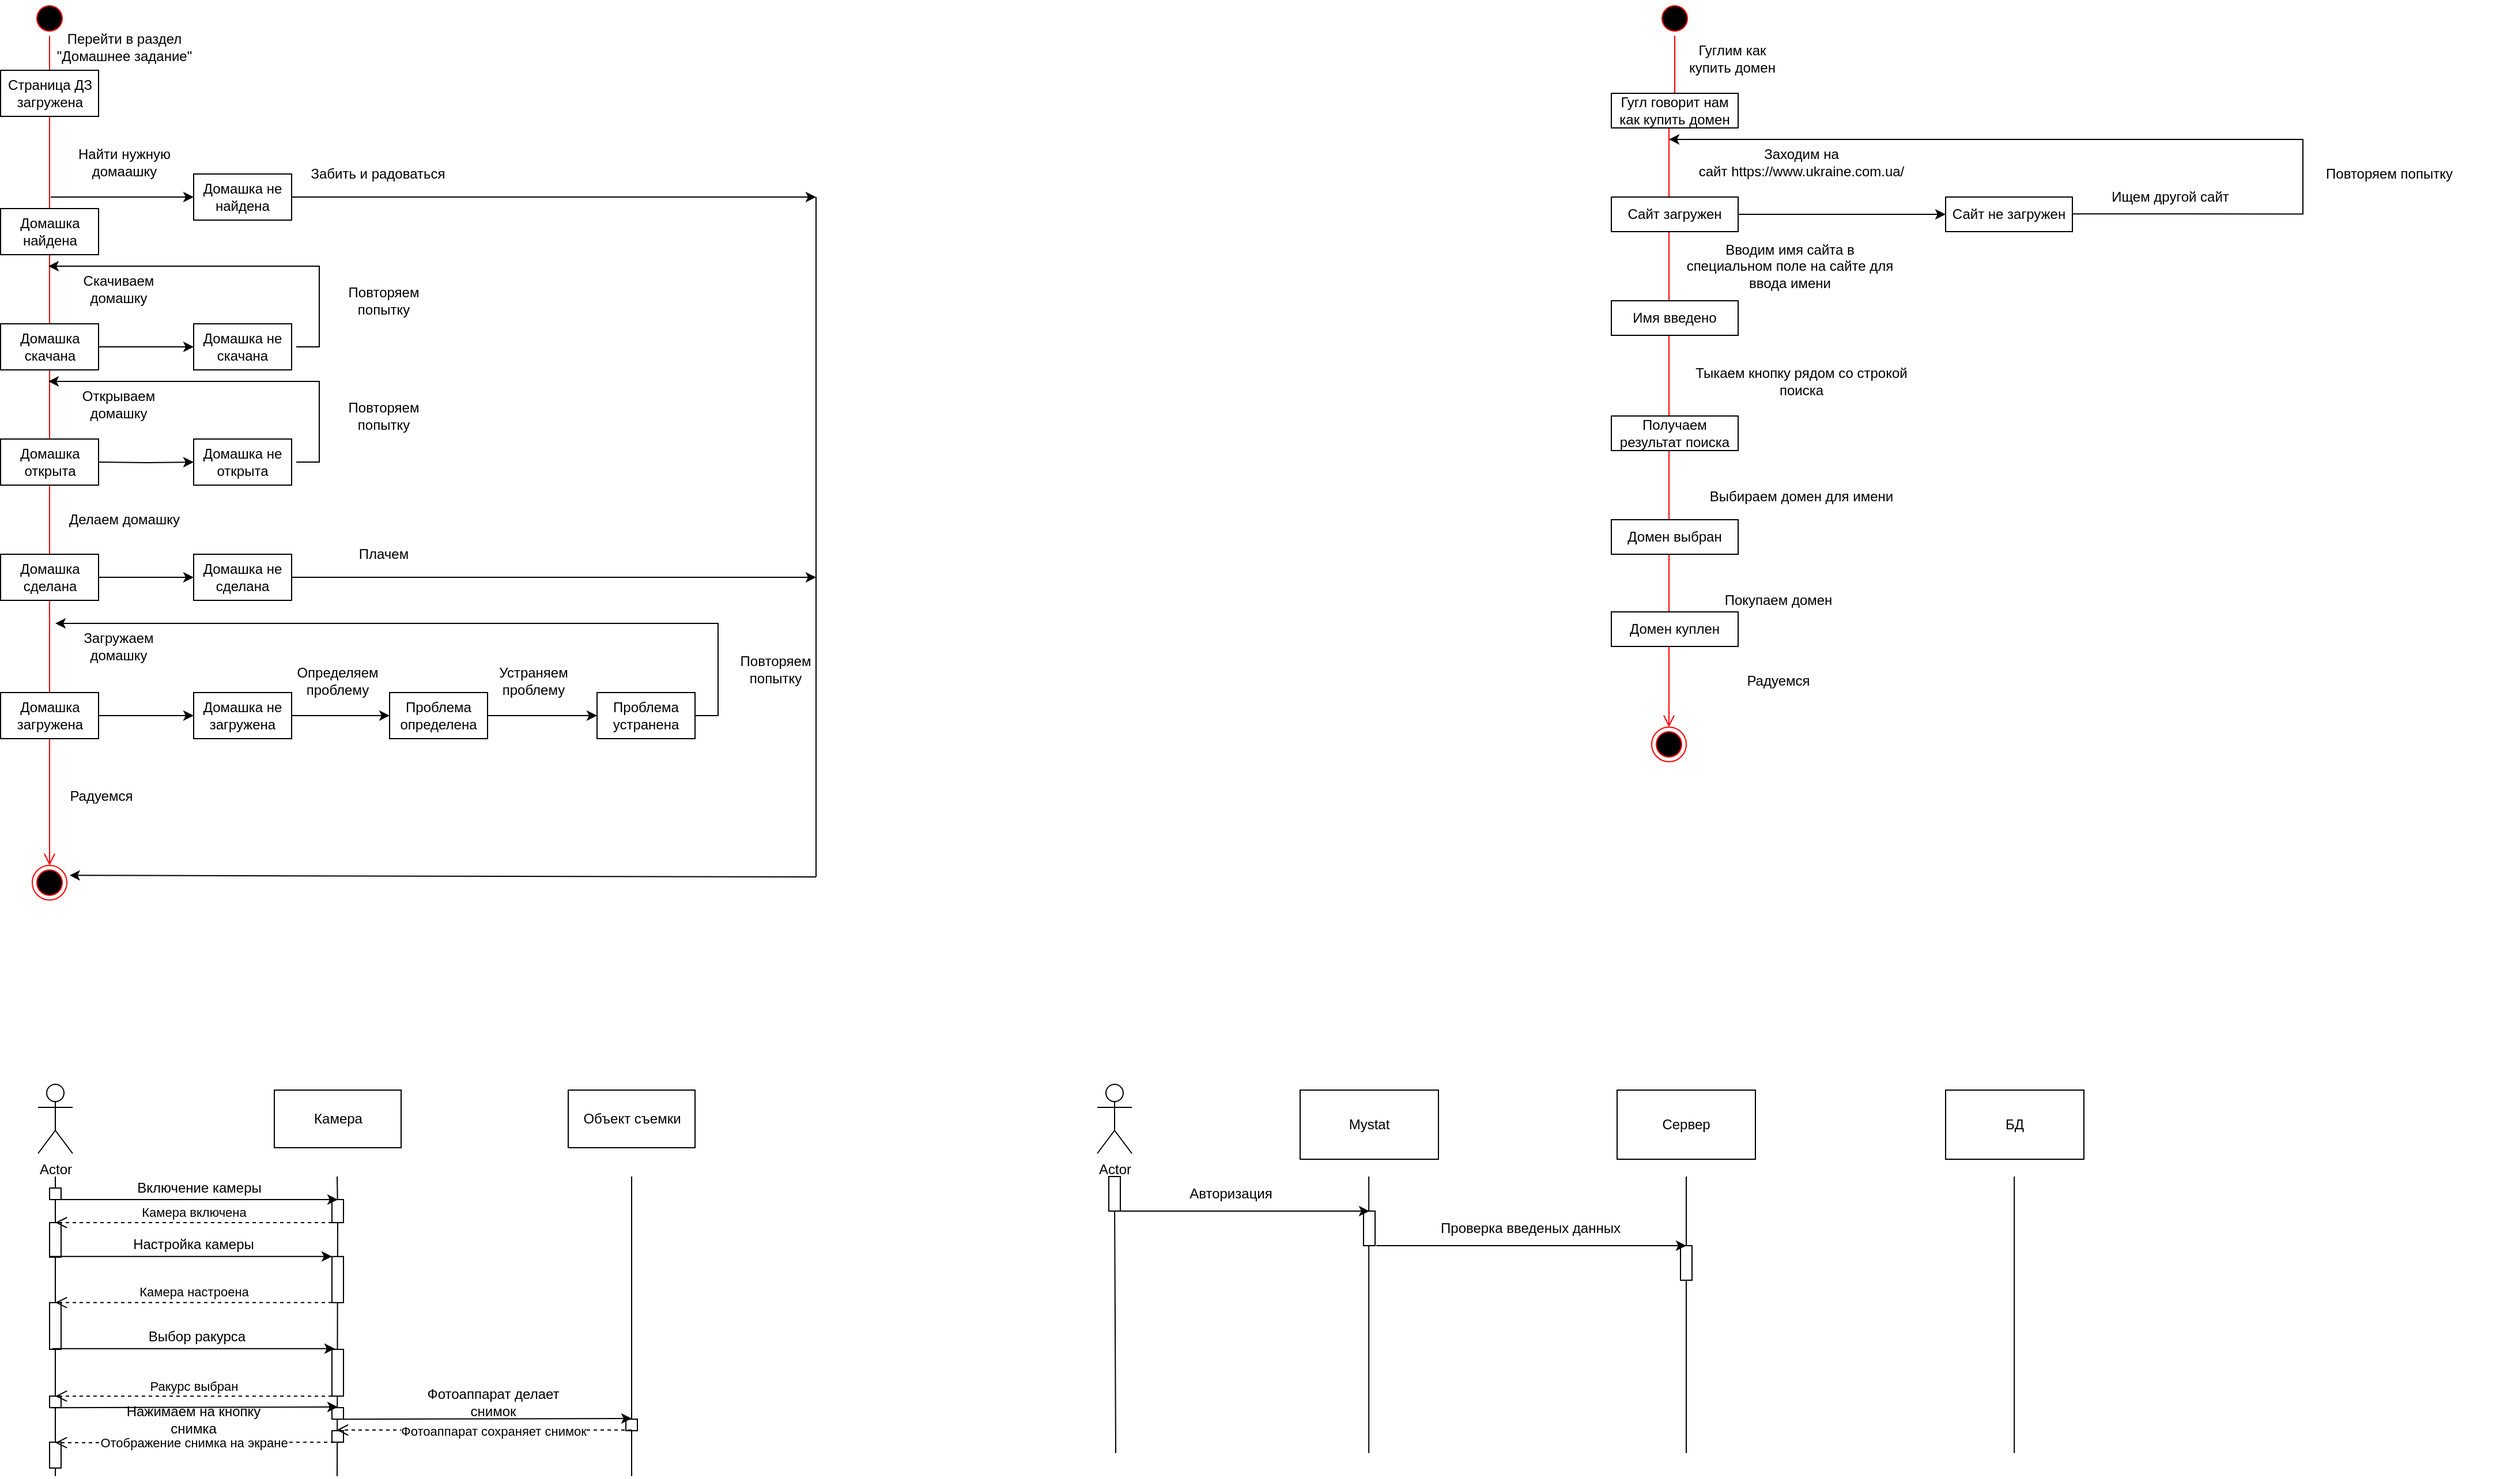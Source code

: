 <mxfile version="15.0.6" type="github">
  <diagram id="RWWzlrLUqUZTd2N9Jcue" name="Page-1">
    <mxGraphModel dx="716" dy="372" grid="1" gridSize="10" guides="1" tooltips="1" connect="1" arrows="1" fold="1" page="1" pageScale="1" pageWidth="192000" pageHeight="108000" math="0" shadow="0">
      <root>
        <mxCell id="0" />
        <mxCell id="1" parent="0" />
        <mxCell id="69hNL4aNgv2TUrD7TsJn-2" value="" style="ellipse;html=1;shape=startState;fillColor=#000000;strokeColor=#ff0000;" vertex="1" parent="1">
          <mxGeometry x="540" y="20" width="30" height="30" as="geometry" />
        </mxCell>
        <mxCell id="69hNL4aNgv2TUrD7TsJn-3" value="" style="edgeStyle=orthogonalEdgeStyle;html=1;verticalAlign=bottom;endArrow=open;endSize=8;strokeColor=#ff0000;" edge="1" source="69hNL4aNgv2TUrD7TsJn-2" parent="1">
          <mxGeometry relative="1" as="geometry">
            <mxPoint x="555" y="310" as="targetPoint" />
          </mxGeometry>
        </mxCell>
        <mxCell id="69hNL4aNgv2TUrD7TsJn-4" value="Скачиваем домашку" style="text;html=1;strokeColor=none;fillColor=none;align=center;verticalAlign=middle;whiteSpace=wrap;rounded=0;" vertex="1" parent="1">
          <mxGeometry x="560" y="260" width="110" height="20" as="geometry" />
        </mxCell>
        <mxCell id="69hNL4aNgv2TUrD7TsJn-32" style="edgeStyle=orthogonalEdgeStyle;rounded=0;orthogonalLoop=1;jettySize=auto;html=1;exitX=1;exitY=0.5;exitDx=0;exitDy=0;" edge="1" parent="1" source="69hNL4aNgv2TUrD7TsJn-5" target="69hNL4aNgv2TUrD7TsJn-31">
          <mxGeometry relative="1" as="geometry" />
        </mxCell>
        <mxCell id="69hNL4aNgv2TUrD7TsJn-8" value="Перейти в раздел &quot;Домашнее задание&quot;" style="text;html=1;strokeColor=none;fillColor=none;align=center;verticalAlign=middle;whiteSpace=wrap;rounded=0;" vertex="1" parent="1">
          <mxGeometry x="560" y="50" width="120" height="20" as="geometry" />
        </mxCell>
        <mxCell id="69hNL4aNgv2TUrD7TsJn-10" value="Найти нужную домаашку" style="text;html=1;strokeColor=none;fillColor=none;align=center;verticalAlign=middle;whiteSpace=wrap;rounded=0;" vertex="1" parent="1">
          <mxGeometry x="560" y="150" width="120" height="20" as="geometry" />
        </mxCell>
        <mxCell id="69hNL4aNgv2TUrD7TsJn-11" value="" style="edgeStyle=orthogonalEdgeStyle;html=1;verticalAlign=bottom;endArrow=open;endSize=8;strokeColor=#ff0000;entryX=0.5;entryY=0;entryDx=0;entryDy=0;" edge="1" parent="1" source="69hNL4aNgv2TUrD7TsJn-2" target="69hNL4aNgv2TUrD7TsJn-64">
          <mxGeometry relative="1" as="geometry">
            <mxPoint x="555" y="760" as="targetPoint" />
            <mxPoint x="555" y="50" as="sourcePoint" />
            <Array as="points" />
          </mxGeometry>
        </mxCell>
        <mxCell id="69hNL4aNgv2TUrD7TsJn-14" value="" style="endArrow=classic;html=1;" edge="1" parent="1">
          <mxGeometry width="50" height="50" relative="1" as="geometry">
            <mxPoint x="556" y="190" as="sourcePoint" />
            <mxPoint x="680" y="190" as="targetPoint" />
          </mxGeometry>
        </mxCell>
        <mxCell id="69hNL4aNgv2TUrD7TsJn-17" value="Домашка найдена" style="rounded=0;whiteSpace=wrap;html=1;" vertex="1" parent="1">
          <mxGeometry x="512.5" y="200" width="85" height="40" as="geometry" />
        </mxCell>
        <mxCell id="69hNL4aNgv2TUrD7TsJn-21" style="edgeStyle=orthogonalEdgeStyle;rounded=0;orthogonalLoop=1;jettySize=auto;html=1;exitX=1;exitY=0.5;exitDx=0;exitDy=0;" edge="1" parent="1" source="69hNL4aNgv2TUrD7TsJn-18">
          <mxGeometry relative="1" as="geometry">
            <mxPoint x="1220" y="190" as="targetPoint" />
          </mxGeometry>
        </mxCell>
        <mxCell id="69hNL4aNgv2TUrD7TsJn-18" value="Домашка не найдена" style="rounded=0;whiteSpace=wrap;html=1;" vertex="1" parent="1">
          <mxGeometry x="680" y="170" width="85" height="40" as="geometry" />
        </mxCell>
        <mxCell id="69hNL4aNgv2TUrD7TsJn-22" value="Забить и радоваться" style="text;html=1;strokeColor=none;fillColor=none;align=center;verticalAlign=middle;whiteSpace=wrap;rounded=0;" vertex="1" parent="1">
          <mxGeometry x="780" y="160" width="120" height="20" as="geometry" />
        </mxCell>
        <mxCell id="69hNL4aNgv2TUrD7TsJn-27" value="Открываем домашку" style="text;html=1;strokeColor=none;fillColor=none;align=center;verticalAlign=middle;whiteSpace=wrap;rounded=0;" vertex="1" parent="1">
          <mxGeometry x="560" y="360" width="110" height="20" as="geometry" />
        </mxCell>
        <mxCell id="69hNL4aNgv2TUrD7TsJn-28" value="Домашка открыта" style="rounded=0;whiteSpace=wrap;html=1;" vertex="1" parent="1">
          <mxGeometry x="512.5" y="400" width="85" height="40" as="geometry" />
        </mxCell>
        <mxCell id="69hNL4aNgv2TUrD7TsJn-29" value="Делаем домашку" style="text;html=1;strokeColor=none;fillColor=none;align=center;verticalAlign=middle;whiteSpace=wrap;rounded=0;" vertex="1" parent="1">
          <mxGeometry x="565" y="460" width="110" height="20" as="geometry" />
        </mxCell>
        <mxCell id="69hNL4aNgv2TUrD7TsJn-42" style="edgeStyle=orthogonalEdgeStyle;rounded=0;orthogonalLoop=1;jettySize=auto;html=1;exitX=1;exitY=0.5;exitDx=0;exitDy=0;" edge="1" parent="1" source="69hNL4aNgv2TUrD7TsJn-30" target="69hNL4aNgv2TUrD7TsJn-41">
          <mxGeometry relative="1" as="geometry" />
        </mxCell>
        <mxCell id="69hNL4aNgv2TUrD7TsJn-30" value="Домашка сделана" style="rounded=0;whiteSpace=wrap;html=1;" vertex="1" parent="1">
          <mxGeometry x="512.5" y="500" width="85" height="40" as="geometry" />
        </mxCell>
        <mxCell id="69hNL4aNgv2TUrD7TsJn-34" style="edgeStyle=orthogonalEdgeStyle;rounded=0;orthogonalLoop=1;jettySize=auto;html=1;" edge="1" parent="1">
          <mxGeometry relative="1" as="geometry">
            <mxPoint x="769" y="320" as="sourcePoint" />
            <mxPoint x="554" y="250" as="targetPoint" />
            <Array as="points">
              <mxPoint x="789" y="320" />
              <mxPoint x="789" y="250" />
            </Array>
          </mxGeometry>
        </mxCell>
        <mxCell id="69hNL4aNgv2TUrD7TsJn-31" value="Домашка не скачана" style="rounded=0;whiteSpace=wrap;html=1;" vertex="1" parent="1">
          <mxGeometry x="680" y="300" width="85" height="40" as="geometry" />
        </mxCell>
        <mxCell id="69hNL4aNgv2TUrD7TsJn-36" value="Повторяем попытку" style="text;html=1;strokeColor=none;fillColor=none;align=center;verticalAlign=middle;whiteSpace=wrap;rounded=0;" vertex="1" parent="1">
          <mxGeometry x="790" y="270" width="110" height="20" as="geometry" />
        </mxCell>
        <mxCell id="69hNL4aNgv2TUrD7TsJn-5" value="Домашка скачана" style="rounded=0;whiteSpace=wrap;html=1;" vertex="1" parent="1">
          <mxGeometry x="512.5" y="300" width="85" height="40" as="geometry" />
        </mxCell>
        <mxCell id="69hNL4aNgv2TUrD7TsJn-9" value="Страница ДЗ загружена" style="rounded=0;whiteSpace=wrap;html=1;" vertex="1" parent="1">
          <mxGeometry x="512.5" y="80" width="85" height="40" as="geometry" />
        </mxCell>
        <mxCell id="69hNL4aNgv2TUrD7TsJn-37" style="edgeStyle=orthogonalEdgeStyle;rounded=0;orthogonalLoop=1;jettySize=auto;html=1;exitX=1;exitY=0.5;exitDx=0;exitDy=0;" edge="1" parent="1" target="69hNL4aNgv2TUrD7TsJn-39">
          <mxGeometry relative="1" as="geometry">
            <mxPoint x="597.5" y="420" as="sourcePoint" />
          </mxGeometry>
        </mxCell>
        <mxCell id="69hNL4aNgv2TUrD7TsJn-38" style="edgeStyle=orthogonalEdgeStyle;rounded=0;orthogonalLoop=1;jettySize=auto;html=1;" edge="1" parent="1">
          <mxGeometry relative="1" as="geometry">
            <mxPoint x="769" y="420" as="sourcePoint" />
            <mxPoint x="554" y="350" as="targetPoint" />
            <Array as="points">
              <mxPoint x="789" y="420" />
              <mxPoint x="789" y="350" />
            </Array>
          </mxGeometry>
        </mxCell>
        <mxCell id="69hNL4aNgv2TUrD7TsJn-39" value="Домашка не открыта" style="rounded=0;whiteSpace=wrap;html=1;" vertex="1" parent="1">
          <mxGeometry x="680" y="400" width="85" height="40" as="geometry" />
        </mxCell>
        <mxCell id="69hNL4aNgv2TUrD7TsJn-40" value="Повторяем попытку" style="text;html=1;strokeColor=none;fillColor=none;align=center;verticalAlign=middle;whiteSpace=wrap;rounded=0;" vertex="1" parent="1">
          <mxGeometry x="790" y="370" width="110" height="20" as="geometry" />
        </mxCell>
        <mxCell id="69hNL4aNgv2TUrD7TsJn-44" style="edgeStyle=orthogonalEdgeStyle;rounded=0;orthogonalLoop=1;jettySize=auto;html=1;exitX=1;exitY=0.5;exitDx=0;exitDy=0;" edge="1" parent="1" source="69hNL4aNgv2TUrD7TsJn-41">
          <mxGeometry relative="1" as="geometry">
            <mxPoint x="1220" y="520" as="targetPoint" />
          </mxGeometry>
        </mxCell>
        <mxCell id="69hNL4aNgv2TUrD7TsJn-41" value="Домашка не сделана" style="rounded=0;whiteSpace=wrap;html=1;" vertex="1" parent="1">
          <mxGeometry x="680" y="500" width="85" height="40" as="geometry" />
        </mxCell>
        <mxCell id="69hNL4aNgv2TUrD7TsJn-45" value="Плачем" style="text;html=1;strokeColor=none;fillColor=none;align=center;verticalAlign=middle;whiteSpace=wrap;rounded=0;" vertex="1" parent="1">
          <mxGeometry x="790" y="490" width="110" height="20" as="geometry" />
        </mxCell>
        <mxCell id="69hNL4aNgv2TUrD7TsJn-46" value="Загружаем домашку" style="text;html=1;strokeColor=none;fillColor=none;align=center;verticalAlign=middle;whiteSpace=wrap;rounded=0;" vertex="1" parent="1">
          <mxGeometry x="560" y="570" width="110" height="20" as="geometry" />
        </mxCell>
        <mxCell id="69hNL4aNgv2TUrD7TsJn-50" style="edgeStyle=orthogonalEdgeStyle;rounded=0;orthogonalLoop=1;jettySize=auto;html=1;exitX=1;exitY=0.5;exitDx=0;exitDy=0;" edge="1" parent="1" source="69hNL4aNgv2TUrD7TsJn-48" target="69hNL4aNgv2TUrD7TsJn-49">
          <mxGeometry relative="1" as="geometry" />
        </mxCell>
        <mxCell id="69hNL4aNgv2TUrD7TsJn-48" value="Домашка загружена" style="rounded=0;whiteSpace=wrap;html=1;" vertex="1" parent="1">
          <mxGeometry x="512.5" y="620" width="85" height="40" as="geometry" />
        </mxCell>
        <mxCell id="69hNL4aNgv2TUrD7TsJn-52" style="edgeStyle=orthogonalEdgeStyle;rounded=0;orthogonalLoop=1;jettySize=auto;html=1;exitX=1;exitY=0.5;exitDx=0;exitDy=0;" edge="1" parent="1" source="69hNL4aNgv2TUrD7TsJn-49" target="69hNL4aNgv2TUrD7TsJn-51">
          <mxGeometry relative="1" as="geometry" />
        </mxCell>
        <mxCell id="69hNL4aNgv2TUrD7TsJn-49" value="Домашка не загружена" style="rounded=0;whiteSpace=wrap;html=1;" vertex="1" parent="1">
          <mxGeometry x="680" y="620" width="85" height="40" as="geometry" />
        </mxCell>
        <mxCell id="69hNL4aNgv2TUrD7TsJn-55" style="edgeStyle=orthogonalEdgeStyle;rounded=0;orthogonalLoop=1;jettySize=auto;html=1;exitX=1;exitY=0.5;exitDx=0;exitDy=0;" edge="1" parent="1" source="69hNL4aNgv2TUrD7TsJn-51" target="69hNL4aNgv2TUrD7TsJn-54">
          <mxGeometry relative="1" as="geometry" />
        </mxCell>
        <mxCell id="69hNL4aNgv2TUrD7TsJn-51" value="Проблема определена" style="rounded=0;whiteSpace=wrap;html=1;" vertex="1" parent="1">
          <mxGeometry x="850" y="620" width="85" height="40" as="geometry" />
        </mxCell>
        <mxCell id="69hNL4aNgv2TUrD7TsJn-53" value="Определяем проблему" style="text;html=1;strokeColor=none;fillColor=none;align=center;verticalAlign=middle;whiteSpace=wrap;rounded=0;" vertex="1" parent="1">
          <mxGeometry x="750" y="600" width="110" height="20" as="geometry" />
        </mxCell>
        <mxCell id="69hNL4aNgv2TUrD7TsJn-58" style="edgeStyle=orthogonalEdgeStyle;rounded=0;orthogonalLoop=1;jettySize=auto;html=1;exitX=1;exitY=0.5;exitDx=0;exitDy=0;" edge="1" parent="1" source="69hNL4aNgv2TUrD7TsJn-54">
          <mxGeometry relative="1" as="geometry">
            <mxPoint x="560" y="560" as="targetPoint" />
            <Array as="points">
              <mxPoint x="1135" y="640" />
              <mxPoint x="1135" y="560" />
            </Array>
          </mxGeometry>
        </mxCell>
        <mxCell id="69hNL4aNgv2TUrD7TsJn-54" value="Проблема устранена" style="rounded=0;whiteSpace=wrap;html=1;" vertex="1" parent="1">
          <mxGeometry x="1030" y="620" width="85" height="40" as="geometry" />
        </mxCell>
        <mxCell id="69hNL4aNgv2TUrD7TsJn-56" value="Устраняем проблему" style="text;html=1;strokeColor=none;fillColor=none;align=center;verticalAlign=middle;whiteSpace=wrap;rounded=0;" vertex="1" parent="1">
          <mxGeometry x="920" y="600" width="110" height="20" as="geometry" />
        </mxCell>
        <mxCell id="69hNL4aNgv2TUrD7TsJn-60" value="Повторяем попытку" style="text;html=1;strokeColor=none;fillColor=none;align=center;verticalAlign=middle;whiteSpace=wrap;rounded=0;" vertex="1" parent="1">
          <mxGeometry x="1130" y="590" width="110" height="20" as="geometry" />
        </mxCell>
        <mxCell id="69hNL4aNgv2TUrD7TsJn-63" value="Радуемся" style="text;html=1;strokeColor=none;fillColor=none;align=center;verticalAlign=middle;whiteSpace=wrap;rounded=0;" vertex="1" parent="1">
          <mxGeometry x="570" y="700" width="60" height="20" as="geometry" />
        </mxCell>
        <mxCell id="69hNL4aNgv2TUrD7TsJn-64" value="" style="ellipse;html=1;shape=endState;fillColor=#000000;strokeColor=#ff0000;" vertex="1" parent="1">
          <mxGeometry x="540" y="770" width="30" height="30" as="geometry" />
        </mxCell>
        <mxCell id="69hNL4aNgv2TUrD7TsJn-65" value="" style="endArrow=none;html=1;" edge="1" parent="1">
          <mxGeometry width="50" height="50" relative="1" as="geometry">
            <mxPoint x="1220" y="780" as="sourcePoint" />
            <mxPoint x="1220" y="190" as="targetPoint" />
          </mxGeometry>
        </mxCell>
        <mxCell id="69hNL4aNgv2TUrD7TsJn-66" value="" style="endArrow=classic;html=1;entryX=1.078;entryY=0.289;entryDx=0;entryDy=0;entryPerimeter=0;" edge="1" parent="1" target="69hNL4aNgv2TUrD7TsJn-64">
          <mxGeometry width="50" height="50" relative="1" as="geometry">
            <mxPoint x="1220" y="780" as="sourcePoint" />
            <mxPoint x="580" y="780" as="targetPoint" />
          </mxGeometry>
        </mxCell>
        <mxCell id="69hNL4aNgv2TUrD7TsJn-67" value="" style="ellipse;html=1;shape=startState;fillColor=#000000;strokeColor=#ff0000;" vertex="1" parent="1">
          <mxGeometry x="1950" y="20" width="30" height="30" as="geometry" />
        </mxCell>
        <mxCell id="69hNL4aNgv2TUrD7TsJn-68" value="" style="edgeStyle=orthogonalEdgeStyle;html=1;verticalAlign=bottom;endArrow=open;endSize=8;strokeColor=#ff0000;" edge="1" parent="1">
          <mxGeometry relative="1" as="geometry">
            <mxPoint x="1960" y="650" as="targetPoint" />
            <mxPoint x="1965" y="50" as="sourcePoint" />
            <Array as="points">
              <mxPoint x="1965" y="110" />
            </Array>
          </mxGeometry>
        </mxCell>
        <mxCell id="69hNL4aNgv2TUrD7TsJn-69" value="Гуглим как купить домен" style="text;html=1;strokeColor=none;fillColor=none;align=center;verticalAlign=middle;whiteSpace=wrap;rounded=0;" vertex="1" parent="1">
          <mxGeometry x="1970" y="60" width="90" height="20" as="geometry" />
        </mxCell>
        <mxCell id="69hNL4aNgv2TUrD7TsJn-70" value="Гугл говорит нам как купить домен" style="rounded=0;whiteSpace=wrap;html=1;" vertex="1" parent="1">
          <mxGeometry x="1910" y="100" width="110" height="30" as="geometry" />
        </mxCell>
        <mxCell id="69hNL4aNgv2TUrD7TsJn-71" value="Заходим на сайт&amp;nbsp;https://www.ukraine.com.ua/" style="text;html=1;strokeColor=none;fillColor=none;align=center;verticalAlign=middle;whiteSpace=wrap;rounded=0;" vertex="1" parent="1">
          <mxGeometry x="1980" y="150" width="190" height="20" as="geometry" />
        </mxCell>
        <mxCell id="69hNL4aNgv2TUrD7TsJn-76" style="edgeStyle=orthogonalEdgeStyle;rounded=0;orthogonalLoop=1;jettySize=auto;html=1;exitX=1;exitY=0.5;exitDx=0;exitDy=0;" edge="1" parent="1" source="69hNL4aNgv2TUrD7TsJn-72" target="69hNL4aNgv2TUrD7TsJn-75">
          <mxGeometry relative="1" as="geometry" />
        </mxCell>
        <mxCell id="69hNL4aNgv2TUrD7TsJn-72" value="Сайт загружен" style="rounded=0;whiteSpace=wrap;html=1;" vertex="1" parent="1">
          <mxGeometry x="1910" y="190" width="110" height="30" as="geometry" />
        </mxCell>
        <mxCell id="69hNL4aNgv2TUrD7TsJn-73" value="Вводим имя сайта в специальном поле на сайте для ввода имени" style="text;html=1;strokeColor=none;fillColor=none;align=center;verticalAlign=middle;whiteSpace=wrap;rounded=0;" vertex="1" parent="1">
          <mxGeometry x="1970" y="240" width="190" height="20" as="geometry" />
        </mxCell>
        <mxCell id="69hNL4aNgv2TUrD7TsJn-74" value="Имя введено" style="rounded=0;whiteSpace=wrap;html=1;" vertex="1" parent="1">
          <mxGeometry x="1910" y="280" width="110" height="30" as="geometry" />
        </mxCell>
        <mxCell id="69hNL4aNgv2TUrD7TsJn-75" value="Сайт не загружен" style="rounded=0;whiteSpace=wrap;html=1;" vertex="1" parent="1">
          <mxGeometry x="2200" y="190" width="110" height="30" as="geometry" />
        </mxCell>
        <mxCell id="69hNL4aNgv2TUrD7TsJn-77" style="edgeStyle=orthogonalEdgeStyle;rounded=0;orthogonalLoop=1;jettySize=auto;html=1;exitX=1;exitY=0.5;exitDx=0;exitDy=0;" edge="1" parent="1">
          <mxGeometry relative="1" as="geometry">
            <mxPoint x="2310" y="204.66" as="sourcePoint" />
            <mxPoint x="1960" y="140" as="targetPoint" />
            <Array as="points">
              <mxPoint x="2510" y="205" />
              <mxPoint x="2510" y="140" />
            </Array>
          </mxGeometry>
        </mxCell>
        <mxCell id="69hNL4aNgv2TUrD7TsJn-78" value="Ищем другой сайт" style="text;html=1;strokeColor=none;fillColor=none;align=center;verticalAlign=middle;whiteSpace=wrap;rounded=0;" vertex="1" parent="1">
          <mxGeometry x="2300" y="180" width="190" height="20" as="geometry" />
        </mxCell>
        <mxCell id="69hNL4aNgv2TUrD7TsJn-79" value="Повторяем попытку" style="text;html=1;strokeColor=none;fillColor=none;align=center;verticalAlign=middle;whiteSpace=wrap;rounded=0;" vertex="1" parent="1">
          <mxGeometry x="2490" y="160" width="190" height="20" as="geometry" />
        </mxCell>
        <mxCell id="69hNL4aNgv2TUrD7TsJn-80" value="Тыкаем кнопку рядом со строкой поиска" style="text;html=1;strokeColor=none;fillColor=none;align=center;verticalAlign=middle;whiteSpace=wrap;rounded=0;" vertex="1" parent="1">
          <mxGeometry x="1980" y="340" width="190" height="20" as="geometry" />
        </mxCell>
        <mxCell id="69hNL4aNgv2TUrD7TsJn-81" value="Получаем результат поиска" style="rounded=0;whiteSpace=wrap;html=1;" vertex="1" parent="1">
          <mxGeometry x="1910" y="380" width="110" height="30" as="geometry" />
        </mxCell>
        <mxCell id="69hNL4aNgv2TUrD7TsJn-82" value="Выбираем домен для имени" style="text;html=1;strokeColor=none;fillColor=none;align=center;verticalAlign=middle;whiteSpace=wrap;rounded=0;" vertex="1" parent="1">
          <mxGeometry x="1980" y="440" width="190" height="20" as="geometry" />
        </mxCell>
        <mxCell id="69hNL4aNgv2TUrD7TsJn-83" value="Домен выбран" style="rounded=0;whiteSpace=wrap;html=1;" vertex="1" parent="1">
          <mxGeometry x="1910" y="470" width="110" height="30" as="geometry" />
        </mxCell>
        <mxCell id="69hNL4aNgv2TUrD7TsJn-84" value="Покупаем домен" style="text;html=1;strokeColor=none;fillColor=none;align=center;verticalAlign=middle;whiteSpace=wrap;rounded=0;" vertex="1" parent="1">
          <mxGeometry x="1960" y="530" width="190" height="20" as="geometry" />
        </mxCell>
        <mxCell id="69hNL4aNgv2TUrD7TsJn-85" value="Домен куплен" style="rounded=0;whiteSpace=wrap;html=1;" vertex="1" parent="1">
          <mxGeometry x="1910" y="550" width="110" height="30" as="geometry" />
        </mxCell>
        <mxCell id="69hNL4aNgv2TUrD7TsJn-86" value="Радуемся" style="text;html=1;strokeColor=none;fillColor=none;align=center;verticalAlign=middle;whiteSpace=wrap;rounded=0;" vertex="1" parent="1">
          <mxGeometry x="1960" y="600" width="190" height="20" as="geometry" />
        </mxCell>
        <mxCell id="69hNL4aNgv2TUrD7TsJn-87" value="" style="ellipse;html=1;shape=endState;fillColor=#000000;strokeColor=#ff0000;" vertex="1" parent="1">
          <mxGeometry x="1945" y="650" width="30" height="30" as="geometry" />
        </mxCell>
        <mxCell id="69hNL4aNgv2TUrD7TsJn-88" value="Actor" style="shape=umlActor;verticalLabelPosition=bottom;verticalAlign=top;html=1;" vertex="1" parent="1">
          <mxGeometry x="545" y="960" width="30" height="60" as="geometry" />
        </mxCell>
        <mxCell id="69hNL4aNgv2TUrD7TsJn-89" value="Камера" style="html=1;" vertex="1" parent="1">
          <mxGeometry x="750" y="965" width="110" height="50" as="geometry" />
        </mxCell>
        <mxCell id="69hNL4aNgv2TUrD7TsJn-90" value="Объект съемки" style="html=1;" vertex="1" parent="1">
          <mxGeometry x="1005" y="965" width="110" height="50" as="geometry" />
        </mxCell>
        <mxCell id="69hNL4aNgv2TUrD7TsJn-91" value="" style="endArrow=none;html=1;startArrow=none;" edge="1" parent="1" source="69hNL4aNgv2TUrD7TsJn-101">
          <mxGeometry width="50" height="50" relative="1" as="geometry">
            <mxPoint x="560" y="1300" as="sourcePoint" />
            <mxPoint x="560" y="1040" as="targetPoint" />
          </mxGeometry>
        </mxCell>
        <mxCell id="69hNL4aNgv2TUrD7TsJn-92" value="" style="endArrow=none;html=1;startArrow=none;" edge="1" parent="1" source="69hNL4aNgv2TUrD7TsJn-97">
          <mxGeometry width="50" height="50" relative="1" as="geometry">
            <mxPoint x="804.5" y="1300" as="sourcePoint" />
            <mxPoint x="804.5" y="1040" as="targetPoint" />
          </mxGeometry>
        </mxCell>
        <mxCell id="69hNL4aNgv2TUrD7TsJn-93" value="" style="endArrow=none;html=1;" edge="1" parent="1">
          <mxGeometry width="50" height="50" relative="1" as="geometry">
            <mxPoint x="1060" y="1300" as="sourcePoint" />
            <mxPoint x="1060" y="1040" as="targetPoint" />
          </mxGeometry>
        </mxCell>
        <mxCell id="69hNL4aNgv2TUrD7TsJn-94" value="" style="rounded=0;whiteSpace=wrap;html=1;" vertex="1" parent="1">
          <mxGeometry x="555" y="1050" width="10" height="10" as="geometry" />
        </mxCell>
        <mxCell id="69hNL4aNgv2TUrD7TsJn-97" value="" style="rounded=0;whiteSpace=wrap;html=1;" vertex="1" parent="1">
          <mxGeometry x="800" y="1060" width="10" height="20" as="geometry" />
        </mxCell>
        <mxCell id="69hNL4aNgv2TUrD7TsJn-98" value="" style="endArrow=none;html=1;" edge="1" parent="1" target="69hNL4aNgv2TUrD7TsJn-97">
          <mxGeometry width="50" height="50" relative="1" as="geometry">
            <mxPoint x="804.5" y="1300" as="sourcePoint" />
            <mxPoint x="804.5" y="1040" as="targetPoint" />
          </mxGeometry>
        </mxCell>
        <mxCell id="69hNL4aNgv2TUrD7TsJn-95" value="" style="endArrow=classic;html=1;exitX=1;exitY=1;exitDx=0;exitDy=0;" edge="1" parent="1">
          <mxGeometry width="50" height="50" relative="1" as="geometry">
            <mxPoint x="560" y="1060" as="sourcePoint" />
            <mxPoint x="805" y="1060" as="targetPoint" />
          </mxGeometry>
        </mxCell>
        <mxCell id="69hNL4aNgv2TUrD7TsJn-99" value="Включение камеры" style="text;html=1;strokeColor=none;fillColor=none;align=center;verticalAlign=middle;whiteSpace=wrap;rounded=0;" vertex="1" parent="1">
          <mxGeometry x="620" y="1040" width="130" height="20" as="geometry" />
        </mxCell>
        <mxCell id="69hNL4aNgv2TUrD7TsJn-101" value="" style="rounded=0;whiteSpace=wrap;html=1;" vertex="1" parent="1">
          <mxGeometry x="555" y="1080" width="10" height="30" as="geometry" />
        </mxCell>
        <mxCell id="69hNL4aNgv2TUrD7TsJn-102" value="" style="endArrow=none;html=1;startArrow=none;" edge="1" parent="1" source="69hNL4aNgv2TUrD7TsJn-113" target="69hNL4aNgv2TUrD7TsJn-101">
          <mxGeometry width="50" height="50" relative="1" as="geometry">
            <mxPoint x="560" y="1300" as="sourcePoint" />
            <mxPoint x="560" y="1040" as="targetPoint" />
          </mxGeometry>
        </mxCell>
        <mxCell id="69hNL4aNgv2TUrD7TsJn-100" value="Камера включена" style="html=1;verticalAlign=bottom;endArrow=open;dashed=1;endSize=8;" edge="1" parent="1">
          <mxGeometry relative="1" as="geometry">
            <mxPoint x="800" y="1080" as="sourcePoint" />
            <mxPoint x="560" y="1080" as="targetPoint" />
          </mxGeometry>
        </mxCell>
        <mxCell id="69hNL4aNgv2TUrD7TsJn-103" value="" style="rounded=0;whiteSpace=wrap;html=1;" vertex="1" parent="1">
          <mxGeometry x="800" y="1109.43" width="10" height="40" as="geometry" />
        </mxCell>
        <mxCell id="69hNL4aNgv2TUrD7TsJn-104" value="" style="endArrow=classic;html=1;exitX=1;exitY=1;exitDx=0;exitDy=0;" edge="1" parent="1">
          <mxGeometry width="50" height="50" relative="1" as="geometry">
            <mxPoint x="555" y="1109.43" as="sourcePoint" />
            <mxPoint x="800" y="1109.43" as="targetPoint" />
          </mxGeometry>
        </mxCell>
        <mxCell id="69hNL4aNgv2TUrD7TsJn-105" value="Настройка камеры" style="text;html=1;strokeColor=none;fillColor=none;align=center;verticalAlign=middle;whiteSpace=wrap;rounded=0;" vertex="1" parent="1">
          <mxGeometry x="615" y="1089.43" width="130" height="20" as="geometry" />
        </mxCell>
        <mxCell id="69hNL4aNgv2TUrD7TsJn-106" value="" style="rounded=0;whiteSpace=wrap;html=1;" vertex="1" parent="1">
          <mxGeometry x="555" y="1149.43" width="10" height="40.57" as="geometry" />
        </mxCell>
        <mxCell id="69hNL4aNgv2TUrD7TsJn-107" value="Камера настроена" style="html=1;verticalAlign=bottom;endArrow=open;dashed=1;endSize=8;" edge="1" parent="1">
          <mxGeometry relative="1" as="geometry">
            <mxPoint x="800" y="1149.43" as="sourcePoint" />
            <mxPoint x="560" y="1149.43" as="targetPoint" />
          </mxGeometry>
        </mxCell>
        <mxCell id="69hNL4aNgv2TUrD7TsJn-109" value="" style="endArrow=classic;html=1;exitX=1;exitY=1;exitDx=0;exitDy=0;" edge="1" parent="1">
          <mxGeometry width="50" height="50" relative="1" as="geometry">
            <mxPoint x="557.5" y="1189.43" as="sourcePoint" />
            <mxPoint x="802.5" y="1189.43" as="targetPoint" />
          </mxGeometry>
        </mxCell>
        <mxCell id="69hNL4aNgv2TUrD7TsJn-110" value="Выбор ракурса" style="text;html=1;strokeColor=none;fillColor=none;align=center;verticalAlign=middle;whiteSpace=wrap;rounded=0;" vertex="1" parent="1">
          <mxGeometry x="617.5" y="1169.43" width="130" height="20" as="geometry" />
        </mxCell>
        <mxCell id="69hNL4aNgv2TUrD7TsJn-111" value="" style="rounded=0;whiteSpace=wrap;html=1;" vertex="1" parent="1">
          <mxGeometry x="800" y="1190" width="10" height="40.57" as="geometry" />
        </mxCell>
        <mxCell id="69hNL4aNgv2TUrD7TsJn-113" value="" style="rounded=0;whiteSpace=wrap;html=1;" vertex="1" parent="1">
          <mxGeometry x="555" y="1230.57" width="10" height="10" as="geometry" />
        </mxCell>
        <mxCell id="69hNL4aNgv2TUrD7TsJn-114" value="" style="endArrow=none;html=1;" edge="1" parent="1" target="69hNL4aNgv2TUrD7TsJn-113">
          <mxGeometry width="50" height="50" relative="1" as="geometry">
            <mxPoint x="560" y="1300" as="sourcePoint" />
            <mxPoint x="560" y="1110" as="targetPoint" />
          </mxGeometry>
        </mxCell>
        <mxCell id="69hNL4aNgv2TUrD7TsJn-116" value="Нажимаем на кнопку снимка" style="text;html=1;strokeColor=none;fillColor=none;align=center;verticalAlign=middle;whiteSpace=wrap;rounded=0;" vertex="1" parent="1">
          <mxGeometry x="615" y="1240.57" width="130" height="20" as="geometry" />
        </mxCell>
        <mxCell id="69hNL4aNgv2TUrD7TsJn-112" value="Ракурс выбран" style="html=1;verticalAlign=bottom;endArrow=open;dashed=1;endSize=8;" edge="1" parent="1">
          <mxGeometry relative="1" as="geometry">
            <mxPoint x="800" y="1230.57" as="sourcePoint" />
            <mxPoint x="560" y="1230.57" as="targetPoint" />
          </mxGeometry>
        </mxCell>
        <mxCell id="69hNL4aNgv2TUrD7TsJn-117" value="" style="rounded=0;whiteSpace=wrap;html=1;" vertex="1" parent="1">
          <mxGeometry x="800" y="1240.57" width="10" height="10" as="geometry" />
        </mxCell>
        <mxCell id="69hNL4aNgv2TUrD7TsJn-115" value="" style="endArrow=classic;html=1;exitX=1;exitY=1;exitDx=0;exitDy=0;" edge="1" parent="1">
          <mxGeometry width="50" height="50" relative="1" as="geometry">
            <mxPoint x="557.5" y="1240.57" as="sourcePoint" />
            <mxPoint x="805" y="1240" as="targetPoint" />
          </mxGeometry>
        </mxCell>
        <mxCell id="69hNL4aNgv2TUrD7TsJn-119" value="Фотоаппарат делает снимок" style="text;html=1;strokeColor=none;fillColor=none;align=center;verticalAlign=middle;whiteSpace=wrap;rounded=0;" vertex="1" parent="1">
          <mxGeometry x="875" y="1225.57" width="130" height="20" as="geometry" />
        </mxCell>
        <mxCell id="69hNL4aNgv2TUrD7TsJn-120" value="" style="rounded=0;whiteSpace=wrap;html=1;" vertex="1" parent="1">
          <mxGeometry x="1055" y="1250.57" width="10" height="10" as="geometry" />
        </mxCell>
        <mxCell id="69hNL4aNgv2TUrD7TsJn-118" value="" style="endArrow=classic;html=1;exitX=1;exitY=1;exitDx=0;exitDy=0;" edge="1" parent="1">
          <mxGeometry width="50" height="50" relative="1" as="geometry">
            <mxPoint x="810" y="1250.57" as="sourcePoint" />
            <mxPoint x="1060" y="1250" as="targetPoint" />
          </mxGeometry>
        </mxCell>
        <mxCell id="69hNL4aNgv2TUrD7TsJn-122" value="" style="rounded=0;whiteSpace=wrap;html=1;" vertex="1" parent="1">
          <mxGeometry x="800" y="1260.57" width="10" height="10" as="geometry" />
        </mxCell>
        <mxCell id="69hNL4aNgv2TUrD7TsJn-121" value="Фотоаппарат сохраняет снимок" style="html=1;verticalAlign=bottom;endArrow=open;dashed=1;endSize=8;" edge="1" parent="1">
          <mxGeometry x="-0.062" y="10" relative="1" as="geometry">
            <mxPoint x="1060" y="1260.0" as="sourcePoint" />
            <mxPoint x="804" y="1260" as="targetPoint" />
            <mxPoint as="offset" />
          </mxGeometry>
        </mxCell>
        <mxCell id="69hNL4aNgv2TUrD7TsJn-124" value="" style="rounded=0;whiteSpace=wrap;html=1;" vertex="1" parent="1">
          <mxGeometry x="555" y="1270.57" width="10" height="22.43" as="geometry" />
        </mxCell>
        <mxCell id="69hNL4aNgv2TUrD7TsJn-123" value="Отображение снимка на экране" style="html=1;verticalAlign=bottom;endArrow=open;dashed=1;endSize=8;" edge="1" parent="1">
          <mxGeometry x="0.032" y="9" relative="1" as="geometry">
            <mxPoint x="808" y="1270.57" as="sourcePoint" />
            <mxPoint x="560" y="1271" as="targetPoint" />
            <mxPoint as="offset" />
          </mxGeometry>
        </mxCell>
        <mxCell id="69hNL4aNgv2TUrD7TsJn-125" value="Actor" style="shape=umlActor;verticalLabelPosition=bottom;verticalAlign=top;html=1;" vertex="1" parent="1">
          <mxGeometry x="1464" y="960" width="30" height="60" as="geometry" />
        </mxCell>
        <mxCell id="69hNL4aNgv2TUrD7TsJn-126" value="Mystat" style="rounded=0;whiteSpace=wrap;html=1;" vertex="1" parent="1">
          <mxGeometry x="1640" y="965" width="120" height="60" as="geometry" />
        </mxCell>
        <mxCell id="69hNL4aNgv2TUrD7TsJn-127" value="Сервер" style="rounded=0;whiteSpace=wrap;html=1;" vertex="1" parent="1">
          <mxGeometry x="1915" y="965" width="120" height="60" as="geometry" />
        </mxCell>
        <mxCell id="69hNL4aNgv2TUrD7TsJn-128" value="БД" style="rounded=0;whiteSpace=wrap;html=1;" vertex="1" parent="1">
          <mxGeometry x="2200" y="965" width="120" height="60" as="geometry" />
        </mxCell>
        <mxCell id="69hNL4aNgv2TUrD7TsJn-129" value="" style="endArrow=none;html=1;startArrow=none;" edge="1" parent="1" source="69hNL4aNgv2TUrD7TsJn-133">
          <mxGeometry width="50" height="50" relative="1" as="geometry">
            <mxPoint x="1480" y="1280" as="sourcePoint" />
            <mxPoint x="1480" y="1040" as="targetPoint" />
          </mxGeometry>
        </mxCell>
        <mxCell id="69hNL4aNgv2TUrD7TsJn-130" value="" style="endArrow=none;html=1;" edge="1" parent="1">
          <mxGeometry width="50" height="50" relative="1" as="geometry">
            <mxPoint x="1699.58" y="1280.0" as="sourcePoint" />
            <mxPoint x="1699.58" y="1040" as="targetPoint" />
          </mxGeometry>
        </mxCell>
        <mxCell id="69hNL4aNgv2TUrD7TsJn-131" value="" style="endArrow=none;html=1;startArrow=none;" edge="1" parent="1" source="69hNL4aNgv2TUrD7TsJn-142">
          <mxGeometry width="50" height="50" relative="1" as="geometry">
            <mxPoint x="1975" y="1280.0" as="sourcePoint" />
            <mxPoint x="1975" y="1040" as="targetPoint" />
          </mxGeometry>
        </mxCell>
        <mxCell id="69hNL4aNgv2TUrD7TsJn-132" value="" style="endArrow=none;html=1;" edge="1" parent="1">
          <mxGeometry width="50" height="50" relative="1" as="geometry">
            <mxPoint x="2259.58" y="1280.0" as="sourcePoint" />
            <mxPoint x="2259.58" y="1040" as="targetPoint" />
          </mxGeometry>
        </mxCell>
        <mxCell id="69hNL4aNgv2TUrD7TsJn-133" value="" style="rounded=0;whiteSpace=wrap;html=1;" vertex="1" parent="1">
          <mxGeometry x="1474" y="1040" width="10" height="30" as="geometry" />
        </mxCell>
        <mxCell id="69hNL4aNgv2TUrD7TsJn-134" value="" style="endArrow=none;html=1;" edge="1" parent="1" target="69hNL4aNgv2TUrD7TsJn-133">
          <mxGeometry width="50" height="50" relative="1" as="geometry">
            <mxPoint x="1480.0" y="1280" as="sourcePoint" />
            <mxPoint x="1480.0" y="1040" as="targetPoint" />
          </mxGeometry>
        </mxCell>
        <mxCell id="69hNL4aNgv2TUrD7TsJn-136" value="Авторизация" style="text;html=1;strokeColor=none;fillColor=none;align=center;verticalAlign=middle;whiteSpace=wrap;rounded=0;" vertex="1" parent="1">
          <mxGeometry x="1560" y="1045" width="40" height="20" as="geometry" />
        </mxCell>
        <mxCell id="69hNL4aNgv2TUrD7TsJn-137" value="" style="rounded=0;whiteSpace=wrap;html=1;" vertex="1" parent="1">
          <mxGeometry x="1695" y="1070" width="10" height="30" as="geometry" />
        </mxCell>
        <mxCell id="69hNL4aNgv2TUrD7TsJn-139" value="Проверка введеных данных" style="text;html=1;strokeColor=none;fillColor=none;align=center;verticalAlign=middle;whiteSpace=wrap;rounded=0;" vertex="1" parent="1">
          <mxGeometry x="1750" y="1075" width="180" height="20" as="geometry" />
        </mxCell>
        <mxCell id="69hNL4aNgv2TUrD7TsJn-135" value="" style="endArrow=classic;html=1;" edge="1" parent="1">
          <mxGeometry width="50" height="50" relative="1" as="geometry">
            <mxPoint x="1480" y="1070" as="sourcePoint" />
            <mxPoint x="1700" y="1070" as="targetPoint" />
          </mxGeometry>
        </mxCell>
        <mxCell id="69hNL4aNgv2TUrD7TsJn-142" value="" style="rounded=0;whiteSpace=wrap;html=1;" vertex="1" parent="1">
          <mxGeometry x="1970" y="1100" width="10" height="30" as="geometry" />
        </mxCell>
        <mxCell id="69hNL4aNgv2TUrD7TsJn-143" value="" style="endArrow=none;html=1;" edge="1" parent="1" target="69hNL4aNgv2TUrD7TsJn-142">
          <mxGeometry width="50" height="50" relative="1" as="geometry">
            <mxPoint x="1975" y="1280.0" as="sourcePoint" />
            <mxPoint x="1975" y="1040" as="targetPoint" />
          </mxGeometry>
        </mxCell>
        <mxCell id="69hNL4aNgv2TUrD7TsJn-138" value="" style="endArrow=classic;html=1;" edge="1" parent="1">
          <mxGeometry width="50" height="50" relative="1" as="geometry">
            <mxPoint x="1706" y="1100" as="sourcePoint" />
            <mxPoint x="1975" y="1100" as="targetPoint" />
          </mxGeometry>
        </mxCell>
      </root>
    </mxGraphModel>
  </diagram>
</mxfile>
